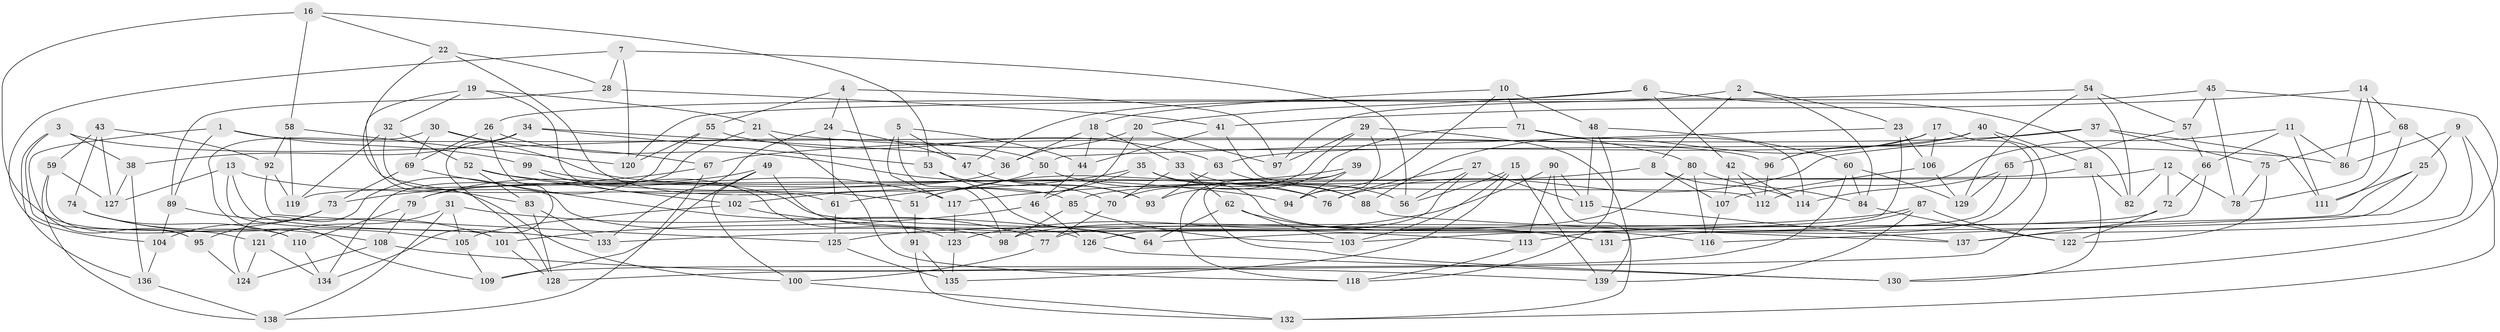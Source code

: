 // Generated by graph-tools (version 1.1) at 2025/02/03/09/25 03:02:58]
// undirected, 139 vertices, 278 edges
graph export_dot {
graph [start="1"]
  node [color=gray90,style=filled];
  1;
  2;
  3;
  4;
  5;
  6;
  7;
  8;
  9;
  10;
  11;
  12;
  13;
  14;
  15;
  16;
  17;
  18;
  19;
  20;
  21;
  22;
  23;
  24;
  25;
  26;
  27;
  28;
  29;
  30;
  31;
  32;
  33;
  34;
  35;
  36;
  37;
  38;
  39;
  40;
  41;
  42;
  43;
  44;
  45;
  46;
  47;
  48;
  49;
  50;
  51;
  52;
  53;
  54;
  55;
  56;
  57;
  58;
  59;
  60;
  61;
  62;
  63;
  64;
  65;
  66;
  67;
  68;
  69;
  70;
  71;
  72;
  73;
  74;
  75;
  76;
  77;
  78;
  79;
  80;
  81;
  82;
  83;
  84;
  85;
  86;
  87;
  88;
  89;
  90;
  91;
  92;
  93;
  94;
  95;
  96;
  97;
  98;
  99;
  100;
  101;
  102;
  103;
  104;
  105;
  106;
  107;
  108;
  109;
  110;
  111;
  112;
  113;
  114;
  115;
  116;
  117;
  118;
  119;
  120;
  121;
  122;
  123;
  124;
  125;
  126;
  127;
  128;
  129;
  130;
  131;
  132;
  133;
  134;
  135;
  136;
  137;
  138;
  139;
  1 -- 95;
  1 -- 96;
  1 -- 99;
  1 -- 89;
  2 -- 47;
  2 -- 23;
  2 -- 8;
  2 -- 84;
  3 -- 50;
  3 -- 95;
  3 -- 38;
  3 -- 136;
  4 -- 91;
  4 -- 24;
  4 -- 55;
  4 -- 97;
  5 -- 44;
  5 -- 47;
  5 -- 98;
  5 -- 117;
  6 -- 82;
  6 -- 42;
  6 -- 20;
  6 -- 26;
  7 -- 104;
  7 -- 56;
  7 -- 120;
  7 -- 28;
  8 -- 107;
  8 -- 114;
  8 -- 117;
  9 -- 86;
  9 -- 132;
  9 -- 137;
  9 -- 25;
  10 -- 94;
  10 -- 48;
  10 -- 71;
  10 -- 18;
  11 -- 66;
  11 -- 111;
  11 -- 86;
  11 -- 112;
  12 -- 82;
  12 -- 72;
  12 -- 85;
  12 -- 78;
  13 -- 127;
  13 -- 133;
  13 -- 51;
  13 -- 101;
  14 -- 86;
  14 -- 78;
  14 -- 41;
  14 -- 68;
  15 -- 56;
  15 -- 135;
  15 -- 139;
  15 -- 103;
  16 -- 58;
  16 -- 121;
  16 -- 22;
  16 -- 53;
  17 -- 106;
  17 -- 88;
  17 -- 96;
  17 -- 131;
  18 -- 33;
  18 -- 36;
  18 -- 44;
  19 -- 61;
  19 -- 100;
  19 -- 21;
  19 -- 32;
  20 -- 51;
  20 -- 36;
  20 -- 97;
  21 -- 86;
  21 -- 134;
  21 -- 118;
  22 -- 83;
  22 -- 85;
  22 -- 28;
  23 -- 106;
  23 -- 103;
  23 -- 50;
  24 -- 47;
  24 -- 61;
  24 -- 133;
  25 -- 133;
  25 -- 111;
  25 -- 64;
  26 -- 134;
  26 -- 70;
  26 -- 69;
  27 -- 56;
  27 -- 76;
  27 -- 115;
  27 -- 126;
  28 -- 89;
  28 -- 41;
  29 -- 70;
  29 -- 94;
  29 -- 139;
  29 -- 97;
  30 -- 109;
  30 -- 67;
  30 -- 69;
  30 -- 76;
  31 -- 138;
  31 -- 105;
  31 -- 64;
  31 -- 121;
  32 -- 98;
  32 -- 119;
  32 -- 52;
  33 -- 70;
  33 -- 88;
  33 -- 62;
  34 -- 53;
  34 -- 36;
  34 -- 128;
  34 -- 38;
  35 -- 131;
  35 -- 61;
  35 -- 56;
  35 -- 46;
  36 -- 79;
  37 -- 76;
  37 -- 75;
  37 -- 67;
  37 -- 111;
  38 -- 136;
  38 -- 127;
  39 -- 130;
  39 -- 94;
  39 -- 118;
  39 -- 51;
  40 -- 128;
  40 -- 96;
  40 -- 81;
  40 -- 63;
  41 -- 112;
  41 -- 44;
  42 -- 114;
  42 -- 107;
  42 -- 112;
  43 -- 92;
  43 -- 59;
  43 -- 127;
  43 -- 74;
  44 -- 46;
  45 -- 78;
  45 -- 97;
  45 -- 130;
  45 -- 57;
  46 -- 101;
  46 -- 126;
  47 -- 93;
  48 -- 118;
  48 -- 60;
  48 -- 115;
  49 -- 126;
  49 -- 100;
  49 -- 109;
  49 -- 79;
  50 -- 102;
  50 -- 76;
  51 -- 91;
  52 -- 102;
  52 -- 83;
  52 -- 94;
  53 -- 64;
  53 -- 93;
  54 -- 57;
  54 -- 120;
  54 -- 82;
  54 -- 129;
  55 -- 120;
  55 -- 63;
  55 -- 124;
  57 -- 66;
  57 -- 65;
  58 -- 92;
  58 -- 119;
  58 -- 120;
  59 -- 110;
  59 -- 127;
  59 -- 138;
  60 -- 109;
  60 -- 84;
  60 -- 129;
  61 -- 125;
  62 -- 131;
  62 -- 103;
  62 -- 64;
  63 -- 93;
  63 -- 88;
  65 -- 129;
  65 -- 131;
  65 -- 114;
  66 -- 137;
  66 -- 72;
  67 -- 138;
  67 -- 73;
  68 -- 75;
  68 -- 111;
  68 -- 116;
  69 -- 77;
  69 -- 73;
  70 -- 77;
  71 -- 80;
  71 -- 114;
  71 -- 93;
  72 -- 77;
  72 -- 122;
  73 -- 104;
  73 -- 95;
  74 -- 108;
  74 -- 110;
  74 -- 105;
  75 -- 122;
  75 -- 78;
  77 -- 100;
  79 -- 108;
  79 -- 110;
  80 -- 98;
  80 -- 84;
  80 -- 116;
  81 -- 119;
  81 -- 82;
  81 -- 130;
  83 -- 133;
  83 -- 128;
  84 -- 122;
  85 -- 98;
  85 -- 103;
  87 -- 122;
  87 -- 125;
  87 -- 139;
  87 -- 113;
  88 -- 137;
  89 -- 101;
  89 -- 104;
  90 -- 132;
  90 -- 115;
  90 -- 113;
  90 -- 123;
  91 -- 135;
  91 -- 132;
  92 -- 119;
  92 -- 125;
  95 -- 124;
  96 -- 112;
  99 -- 123;
  99 -- 117;
  99 -- 116;
  100 -- 132;
  101 -- 128;
  102 -- 113;
  102 -- 105;
  104 -- 136;
  105 -- 109;
  106 -- 107;
  106 -- 129;
  107 -- 116;
  108 -- 139;
  108 -- 124;
  110 -- 134;
  113 -- 118;
  115 -- 137;
  117 -- 123;
  121 -- 124;
  121 -- 134;
  123 -- 135;
  125 -- 135;
  126 -- 130;
  136 -- 138;
}
